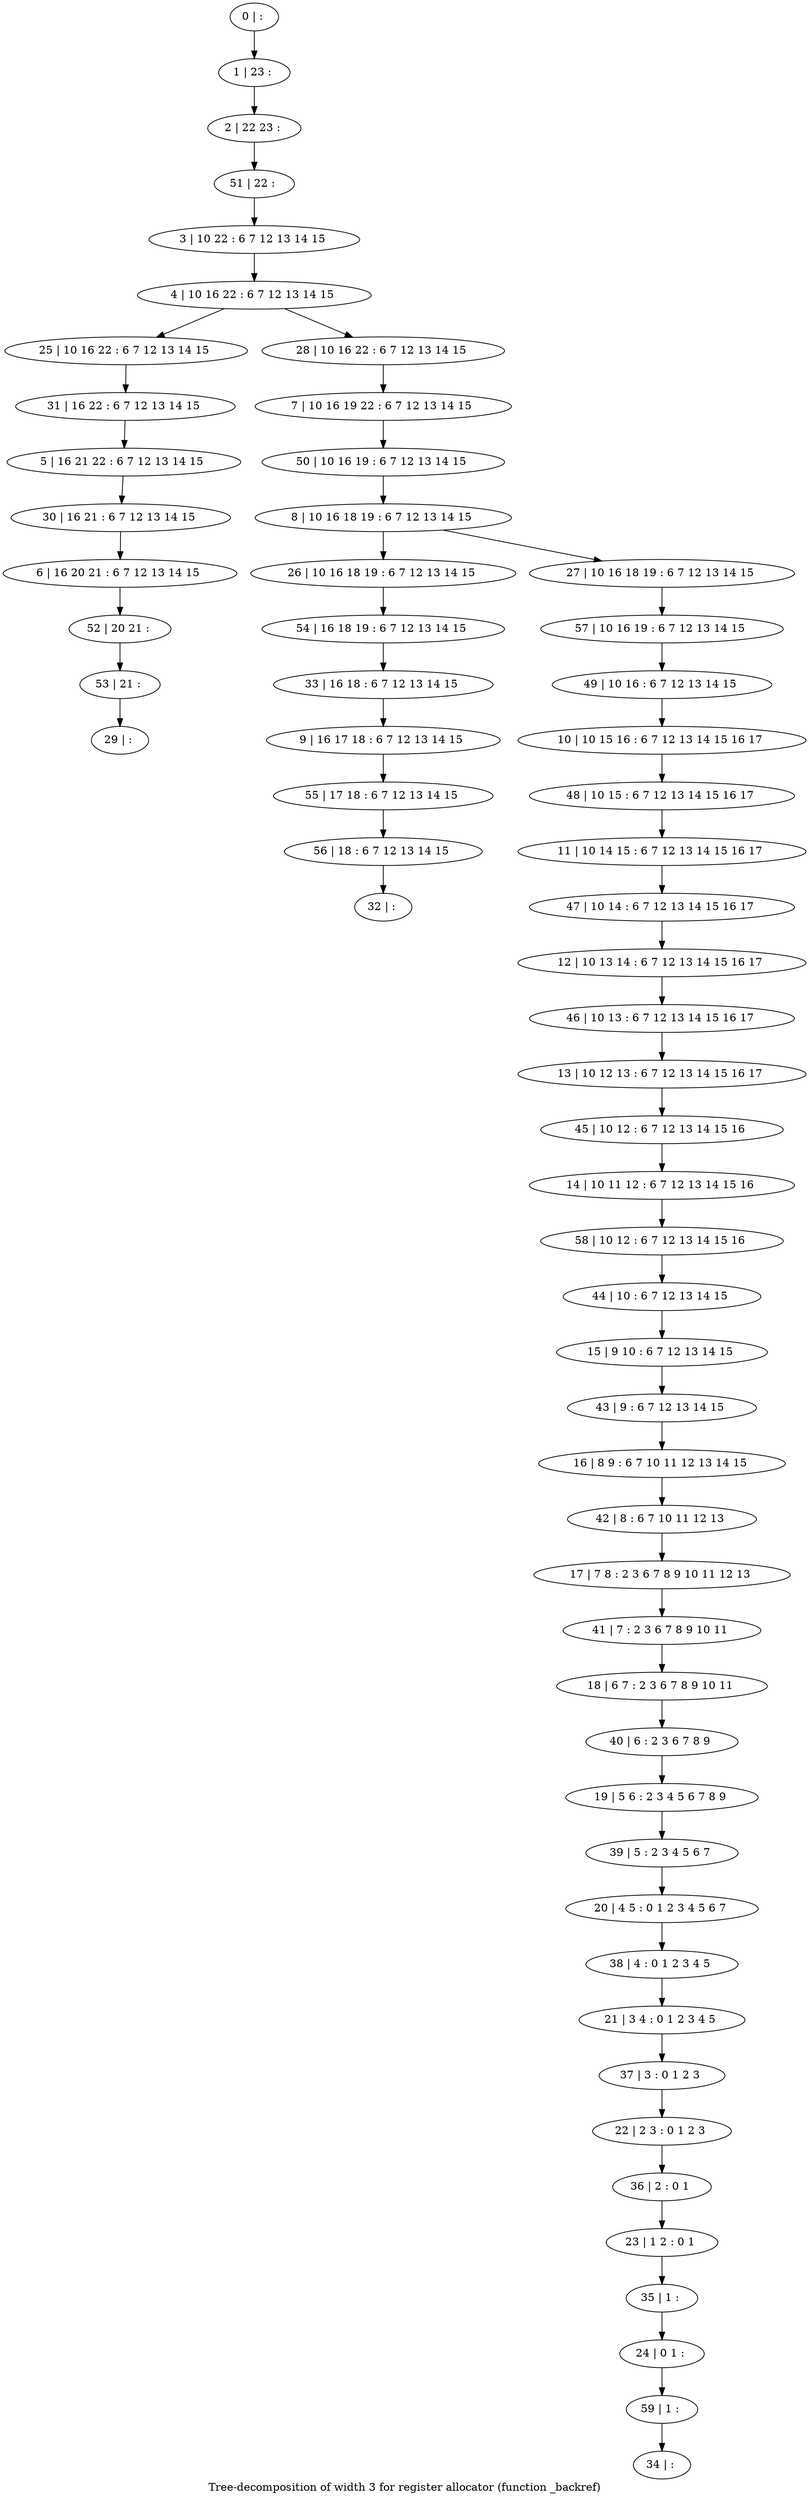 digraph G {
graph [label="Tree-decomposition of width 3 for register allocator (function _backref)"]
0[label="0 | : "];
1[label="1 | 23 : "];
2[label="2 | 22 23 : "];
3[label="3 | 10 22 : 6 7 12 13 14 15 "];
4[label="4 | 10 16 22 : 6 7 12 13 14 15 "];
5[label="5 | 16 21 22 : 6 7 12 13 14 15 "];
6[label="6 | 16 20 21 : 6 7 12 13 14 15 "];
7[label="7 | 10 16 19 22 : 6 7 12 13 14 15 "];
8[label="8 | 10 16 18 19 : 6 7 12 13 14 15 "];
9[label="9 | 16 17 18 : 6 7 12 13 14 15 "];
10[label="10 | 10 15 16 : 6 7 12 13 14 15 16 17 "];
11[label="11 | 10 14 15 : 6 7 12 13 14 15 16 17 "];
12[label="12 | 10 13 14 : 6 7 12 13 14 15 16 17 "];
13[label="13 | 10 12 13 : 6 7 12 13 14 15 16 17 "];
14[label="14 | 10 11 12 : 6 7 12 13 14 15 16 "];
15[label="15 | 9 10 : 6 7 12 13 14 15 "];
16[label="16 | 8 9 : 6 7 10 11 12 13 14 15 "];
17[label="17 | 7 8 : 2 3 6 7 8 9 10 11 12 13 "];
18[label="18 | 6 7 : 2 3 6 7 8 9 10 11 "];
19[label="19 | 5 6 : 2 3 4 5 6 7 8 9 "];
20[label="20 | 4 5 : 0 1 2 3 4 5 6 7 "];
21[label="21 | 3 4 : 0 1 2 3 4 5 "];
22[label="22 | 2 3 : 0 1 2 3 "];
23[label="23 | 1 2 : 0 1 "];
24[label="24 | 0 1 : "];
25[label="25 | 10 16 22 : 6 7 12 13 14 15 "];
26[label="26 | 10 16 18 19 : 6 7 12 13 14 15 "];
27[label="27 | 10 16 18 19 : 6 7 12 13 14 15 "];
28[label="28 | 10 16 22 : 6 7 12 13 14 15 "];
29[label="29 | : "];
30[label="30 | 16 21 : 6 7 12 13 14 15 "];
31[label="31 | 16 22 : 6 7 12 13 14 15 "];
32[label="32 | : "];
33[label="33 | 16 18 : 6 7 12 13 14 15 "];
34[label="34 | : "];
35[label="35 | 1 : "];
36[label="36 | 2 : 0 1 "];
37[label="37 | 3 : 0 1 2 3 "];
38[label="38 | 4 : 0 1 2 3 4 5 "];
39[label="39 | 5 : 2 3 4 5 6 7 "];
40[label="40 | 6 : 2 3 6 7 8 9 "];
41[label="41 | 7 : 2 3 6 7 8 9 10 11 "];
42[label="42 | 8 : 6 7 10 11 12 13 "];
43[label="43 | 9 : 6 7 12 13 14 15 "];
44[label="44 | 10 : 6 7 12 13 14 15 "];
45[label="45 | 10 12 : 6 7 12 13 14 15 16 "];
46[label="46 | 10 13 : 6 7 12 13 14 15 16 17 "];
47[label="47 | 10 14 : 6 7 12 13 14 15 16 17 "];
48[label="48 | 10 15 : 6 7 12 13 14 15 16 17 "];
49[label="49 | 10 16 : 6 7 12 13 14 15 "];
50[label="50 | 10 16 19 : 6 7 12 13 14 15 "];
51[label="51 | 22 : "];
52[label="52 | 20 21 : "];
53[label="53 | 21 : "];
54[label="54 | 16 18 19 : 6 7 12 13 14 15 "];
55[label="55 | 17 18 : 6 7 12 13 14 15 "];
56[label="56 | 18 : 6 7 12 13 14 15 "];
57[label="57 | 10 16 19 : 6 7 12 13 14 15 "];
58[label="58 | 10 12 : 6 7 12 13 14 15 16 "];
59[label="59 | 1 : "];
0->1 ;
1->2 ;
3->4 ;
4->25 ;
8->26 ;
8->27 ;
28->7 ;
4->28 ;
30->6 ;
5->30 ;
31->5 ;
25->31 ;
33->9 ;
35->24 ;
23->35 ;
36->23 ;
22->36 ;
37->22 ;
21->37 ;
38->21 ;
20->38 ;
39->20 ;
19->39 ;
40->19 ;
18->40 ;
41->18 ;
17->41 ;
42->17 ;
16->42 ;
43->16 ;
15->43 ;
44->15 ;
45->14 ;
13->45 ;
46->13 ;
12->46 ;
47->12 ;
11->47 ;
48->11 ;
10->48 ;
49->10 ;
50->8 ;
7->50 ;
51->3 ;
2->51 ;
6->52 ;
53->29 ;
52->53 ;
54->33 ;
26->54 ;
9->55 ;
56->32 ;
55->56 ;
57->49 ;
27->57 ;
58->44 ;
14->58 ;
59->34 ;
24->59 ;
}

